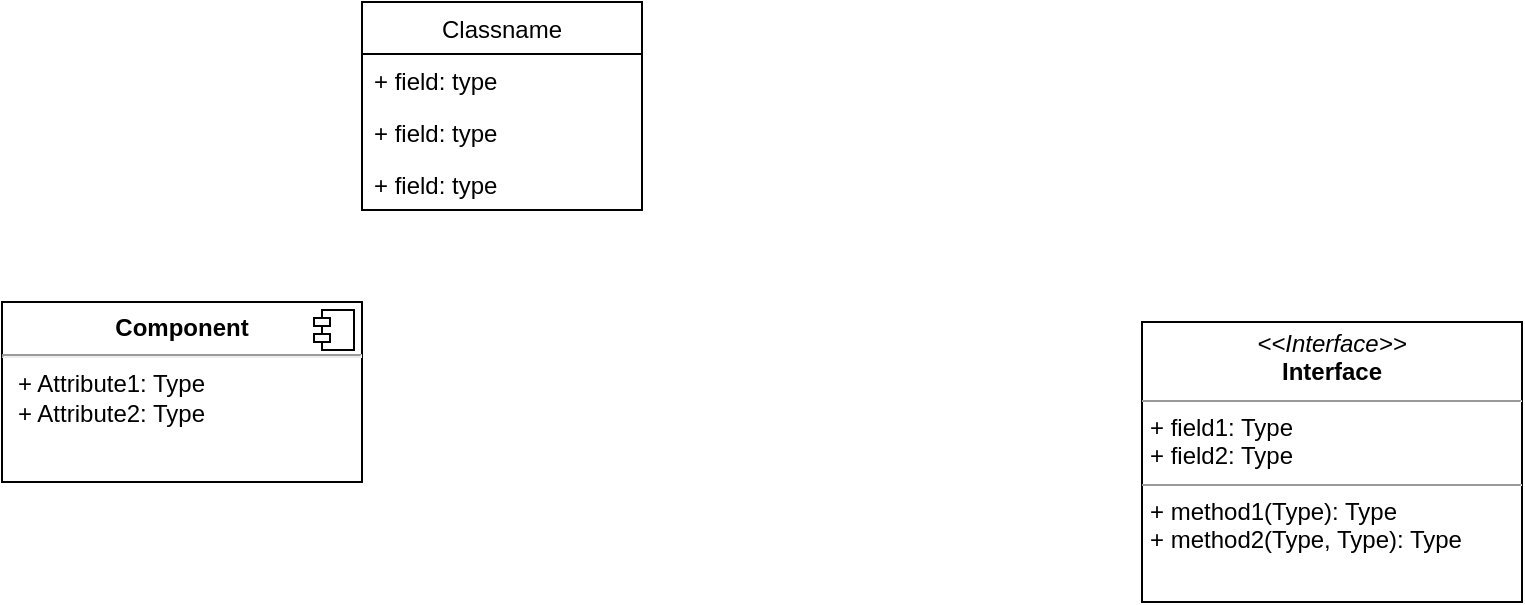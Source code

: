 <mxfile version="12.8.2" type="github"><diagram id="HPOrVcMt1QibX2db6pjh" name="Page-1"><mxGraphModel dx="890" dy="953" grid="1" gridSize="10" guides="1" tooltips="1" connect="1" arrows="1" fold="1" page="1" pageScale="1" pageWidth="827" pageHeight="1169" math="0" shadow="0"><root><mxCell id="0"/><mxCell id="1" parent="0"/><mxCell id="CVVzsr7ubRktZ-lXM0vy-1" value="Classname" style="swimlane;fontStyle=0;childLayout=stackLayout;horizontal=1;startSize=26;fillColor=none;horizontalStack=0;resizeParent=1;resizeParentMax=0;resizeLast=0;collapsible=1;marginBottom=0;" vertex="1" parent="1"><mxGeometry x="310" y="490" width="140" height="104" as="geometry"/></mxCell><mxCell id="CVVzsr7ubRktZ-lXM0vy-2" value="+ field: type" style="text;strokeColor=none;fillColor=none;align=left;verticalAlign=top;spacingLeft=4;spacingRight=4;overflow=hidden;rotatable=0;points=[[0,0.5],[1,0.5]];portConstraint=eastwest;" vertex="1" parent="CVVzsr7ubRktZ-lXM0vy-1"><mxGeometry y="26" width="140" height="26" as="geometry"/></mxCell><mxCell id="CVVzsr7ubRktZ-lXM0vy-3" value="+ field: type" style="text;strokeColor=none;fillColor=none;align=left;verticalAlign=top;spacingLeft=4;spacingRight=4;overflow=hidden;rotatable=0;points=[[0,0.5],[1,0.5]];portConstraint=eastwest;" vertex="1" parent="CVVzsr7ubRktZ-lXM0vy-1"><mxGeometry y="52" width="140" height="26" as="geometry"/></mxCell><mxCell id="CVVzsr7ubRktZ-lXM0vy-4" value="+ field: type" style="text;strokeColor=none;fillColor=none;align=left;verticalAlign=top;spacingLeft=4;spacingRight=4;overflow=hidden;rotatable=0;points=[[0,0.5],[1,0.5]];portConstraint=eastwest;" vertex="1" parent="CVVzsr7ubRktZ-lXM0vy-1"><mxGeometry y="78" width="140" height="26" as="geometry"/></mxCell><mxCell id="CVVzsr7ubRktZ-lXM0vy-5" value="&lt;p style=&quot;margin:0px;margin-top:6px;text-align:center;&quot;&gt;&lt;b&gt;Component&lt;/b&gt;&lt;/p&gt;&lt;hr/&gt;&lt;p style=&quot;margin:0px;margin-left:8px;&quot;&gt;+ Attribute1: Type&lt;br/&gt;+ Attribute2: Type&lt;/p&gt;" style="align=left;overflow=fill;html=1;dropTarget=0;" vertex="1" parent="1"><mxGeometry x="130" y="640" width="180" height="90" as="geometry"/></mxCell><mxCell id="CVVzsr7ubRktZ-lXM0vy-6" value="" style="shape=component;jettyWidth=8;jettyHeight=4;" vertex="1" parent="CVVzsr7ubRktZ-lXM0vy-5"><mxGeometry x="1" width="20" height="20" relative="1" as="geometry"><mxPoint x="-24" y="4" as="offset"/></mxGeometry></mxCell><mxCell id="CVVzsr7ubRktZ-lXM0vy-7" value="&lt;p style=&quot;margin:0px;margin-top:4px;text-align:center;&quot;&gt;&lt;i&gt;&amp;lt;&amp;lt;Interface&amp;gt;&amp;gt;&lt;/i&gt;&lt;br/&gt;&lt;b&gt;Interface&lt;/b&gt;&lt;/p&gt;&lt;hr size=&quot;1&quot;/&gt;&lt;p style=&quot;margin:0px;margin-left:4px;&quot;&gt;+ field1: Type&lt;br/&gt;+ field2: Type&lt;/p&gt;&lt;hr size=&quot;1&quot;/&gt;&lt;p style=&quot;margin:0px;margin-left:4px;&quot;&gt;+ method1(Type): Type&lt;br/&gt;+ method2(Type, Type): Type&lt;/p&gt;" style="verticalAlign=top;align=left;overflow=fill;fontSize=12;fontFamily=Helvetica;html=1;" vertex="1" parent="1"><mxGeometry x="700" y="650" width="190" height="140" as="geometry"/></mxCell></root></mxGraphModel></diagram></mxfile>